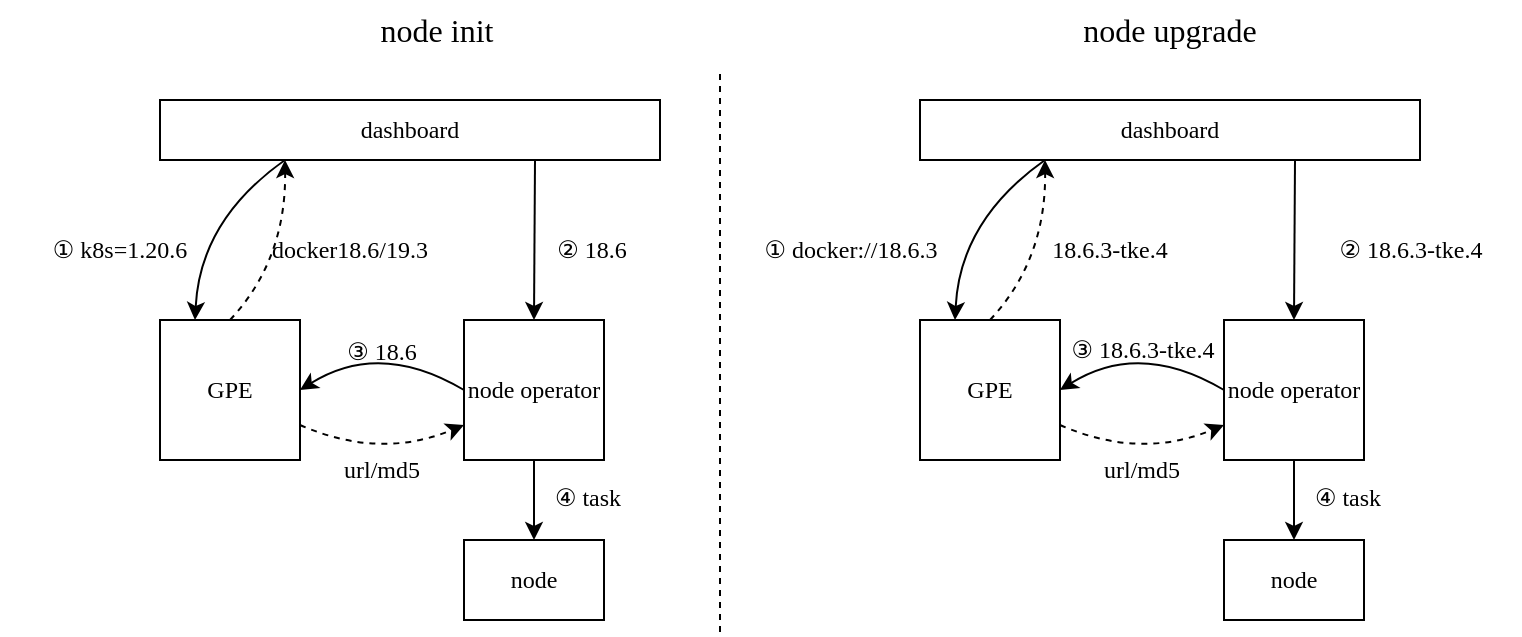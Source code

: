 <mxfile version="20.5.3" type="github">
  <diagram id="erSn2ZJzIVGId2-NjMvh" name="第 1 页">
    <mxGraphModel dx="1234" dy="740" grid="1" gridSize="10" guides="1" tooltips="1" connect="1" arrows="1" fold="1" page="1" pageScale="1" pageWidth="827" pageHeight="1169" math="0" shadow="0">
      <root>
        <mxCell id="0" />
        <mxCell id="1" parent="0" />
        <mxCell id="7pCLzzubviNgQuei55nn-2" value="" style="endArrow=none;html=1;rounded=0;dashed=1;fontFamily=source code pro;" edge="1" parent="1">
          <mxGeometry width="50" height="50" relative="1" as="geometry">
            <mxPoint x="390" y="486" as="sourcePoint" />
            <mxPoint x="390" y="206" as="targetPoint" />
          </mxGeometry>
        </mxCell>
        <mxCell id="7pCLzzubviNgQuei55nn-3" value="dashboard" style="rounded=0;whiteSpace=wrap;html=1;fontFamily=source code pro;" vertex="1" parent="1">
          <mxGeometry x="110" y="220" width="250" height="30" as="geometry" />
        </mxCell>
        <mxCell id="7pCLzzubviNgQuei55nn-5" value="node init" style="text;html=1;strokeColor=none;fillColor=none;align=center;verticalAlign=middle;whiteSpace=wrap;rounded=0;fontSize=16;fontFamily=source code pro;" vertex="1" parent="1">
          <mxGeometry x="196" y="170" width="105" height="30" as="geometry" />
        </mxCell>
        <mxCell id="7pCLzzubviNgQuei55nn-7" value="node operator" style="rounded=0;whiteSpace=wrap;html=1;fontFamily=source code pro;" vertex="1" parent="1">
          <mxGeometry x="262" y="330" width="70" height="70" as="geometry" />
        </mxCell>
        <mxCell id="7pCLzzubviNgQuei55nn-11" value="GPE" style="rounded=0;whiteSpace=wrap;html=1;fontFamily=source code pro;" vertex="1" parent="1">
          <mxGeometry x="110" y="330" width="70" height="70" as="geometry" />
        </mxCell>
        <mxCell id="7pCLzzubviNgQuei55nn-14" value="" style="endArrow=classic;html=1;rounded=0;curved=1;exitX=0.25;exitY=1;exitDx=0;exitDy=0;entryX=0.25;entryY=0;entryDx=0;entryDy=0;fontFamily=source code pro;" edge="1" parent="1" source="7pCLzzubviNgQuei55nn-3" target="7pCLzzubviNgQuei55nn-11">
          <mxGeometry width="50" height="50" relative="1" as="geometry">
            <mxPoint x="390" y="450" as="sourcePoint" />
            <mxPoint x="440" y="400" as="targetPoint" />
            <Array as="points">
              <mxPoint x="130" y="280" />
            </Array>
          </mxGeometry>
        </mxCell>
        <mxCell id="7pCLzzubviNgQuei55nn-15" value="① k8s=1.20.6" style="text;html=1;strokeColor=none;fillColor=none;align=center;verticalAlign=middle;whiteSpace=wrap;rounded=0;fontFamily=source code pro;" vertex="1" parent="1">
          <mxGeometry x="30" y="280" width="120" height="30" as="geometry" />
        </mxCell>
        <mxCell id="7pCLzzubviNgQuei55nn-16" value="" style="endArrow=classic;html=1;rounded=0;curved=1;entryX=0.25;entryY=1;entryDx=0;entryDy=0;exitX=0.5;exitY=0;exitDx=0;exitDy=0;dashed=1;fontFamily=source code pro;" edge="1" parent="1" source="7pCLzzubviNgQuei55nn-11" target="7pCLzzubviNgQuei55nn-3">
          <mxGeometry width="50" height="50" relative="1" as="geometry">
            <mxPoint x="390" y="440" as="sourcePoint" />
            <mxPoint x="440" y="390" as="targetPoint" />
            <Array as="points">
              <mxPoint x="173" y="300" />
            </Array>
          </mxGeometry>
        </mxCell>
        <mxCell id="7pCLzzubviNgQuei55nn-17" value="docker18.6/19.3" style="text;html=1;strokeColor=none;fillColor=none;align=center;verticalAlign=middle;whiteSpace=wrap;rounded=0;fontFamily=source code pro;" vertex="1" parent="1">
          <mxGeometry x="145" y="280" width="120" height="30" as="geometry" />
        </mxCell>
        <mxCell id="7pCLzzubviNgQuei55nn-19" value="" style="endArrow=classic;html=1;rounded=0;fontFamily=source code pro;fontSize=16;curved=1;exitX=0.75;exitY=1;exitDx=0;exitDy=0;entryX=0.5;entryY=0;entryDx=0;entryDy=0;" edge="1" parent="1" source="7pCLzzubviNgQuei55nn-3" target="7pCLzzubviNgQuei55nn-7">
          <mxGeometry width="50" height="50" relative="1" as="geometry">
            <mxPoint x="390" y="440" as="sourcePoint" />
            <mxPoint x="440" y="390" as="targetPoint" />
          </mxGeometry>
        </mxCell>
        <mxCell id="7pCLzzubviNgQuei55nn-20" value="② 18.6" style="text;html=1;strokeColor=none;fillColor=none;align=center;verticalAlign=middle;whiteSpace=wrap;rounded=0;fontFamily=source code pro;" vertex="1" parent="1">
          <mxGeometry x="301" y="280" width="50" height="30" as="geometry" />
        </mxCell>
        <mxCell id="7pCLzzubviNgQuei55nn-21" value="" style="endArrow=classic;html=1;rounded=0;curved=1;exitX=0;exitY=0.5;exitDx=0;exitDy=0;entryX=1;entryY=0.5;entryDx=0;entryDy=0;fontFamily=source code pro;" edge="1" parent="1" source="7pCLzzubviNgQuei55nn-7" target="7pCLzzubviNgQuei55nn-11">
          <mxGeometry width="50" height="50" relative="1" as="geometry">
            <mxPoint x="182.5" y="260" as="sourcePoint" />
            <mxPoint x="137.5" y="340" as="targetPoint" />
            <Array as="points">
              <mxPoint x="220" y="340" />
            </Array>
          </mxGeometry>
        </mxCell>
        <mxCell id="7pCLzzubviNgQuei55nn-22" value="" style="endArrow=classic;html=1;rounded=0;curved=1;entryX=0;entryY=0.75;entryDx=0;entryDy=0;exitX=1;exitY=0.75;exitDx=0;exitDy=0;dashed=1;fontFamily=source code pro;" edge="1" parent="1" source="7pCLzzubviNgQuei55nn-11" target="7pCLzzubviNgQuei55nn-7">
          <mxGeometry width="50" height="50" relative="1" as="geometry">
            <mxPoint x="155" y="340" as="sourcePoint" />
            <mxPoint x="182.5" y="260" as="targetPoint" />
            <Array as="points">
              <mxPoint x="220" y="400" />
            </Array>
          </mxGeometry>
        </mxCell>
        <mxCell id="7pCLzzubviNgQuei55nn-23" value="" style="endArrow=classic;html=1;rounded=0;fontFamily=source code pro;fontSize=16;curved=1;exitX=0.5;exitY=1;exitDx=0;exitDy=0;entryX=0.5;entryY=0;entryDx=0;entryDy=0;" edge="1" parent="1" source="7pCLzzubviNgQuei55nn-7" target="7pCLzzubviNgQuei55nn-24">
          <mxGeometry width="50" height="50" relative="1" as="geometry">
            <mxPoint x="297" y="450" as="sourcePoint" />
            <mxPoint x="297" y="460" as="targetPoint" />
          </mxGeometry>
        </mxCell>
        <mxCell id="7pCLzzubviNgQuei55nn-24" value="node" style="rounded=0;whiteSpace=wrap;html=1;fontFamily=source code pro;" vertex="1" parent="1">
          <mxGeometry x="262" y="440" width="70" height="40" as="geometry" />
        </mxCell>
        <mxCell id="7pCLzzubviNgQuei55nn-25" value="③ 18.6" style="text;html=1;strokeColor=none;fillColor=none;align=center;verticalAlign=middle;whiteSpace=wrap;rounded=0;fontFamily=source code pro;" vertex="1" parent="1">
          <mxGeometry x="196" y="331" width="50" height="30" as="geometry" />
        </mxCell>
        <mxCell id="7pCLzzubviNgQuei55nn-28" value="url/md5" style="text;html=1;strokeColor=none;fillColor=none;align=center;verticalAlign=middle;whiteSpace=wrap;rounded=0;fontFamily=source code pro;" vertex="1" parent="1">
          <mxGeometry x="196" y="390" width="50" height="30" as="geometry" />
        </mxCell>
        <mxCell id="7pCLzzubviNgQuei55nn-29" value="④ task" style="text;html=1;strokeColor=none;fillColor=none;align=center;verticalAlign=middle;whiteSpace=wrap;rounded=0;fontFamily=source code pro;" vertex="1" parent="1">
          <mxGeometry x="299" y="404" width="50" height="30" as="geometry" />
        </mxCell>
        <mxCell id="7pCLzzubviNgQuei55nn-30" value="dashboard" style="rounded=0;whiteSpace=wrap;html=1;fontFamily=source code pro;" vertex="1" parent="1">
          <mxGeometry x="490" y="220" width="250" height="30" as="geometry" />
        </mxCell>
        <mxCell id="7pCLzzubviNgQuei55nn-31" value="node upgrade" style="text;html=1;strokeColor=none;fillColor=none;align=center;verticalAlign=middle;whiteSpace=wrap;rounded=0;fontSize=16;fontFamily=source code pro;" vertex="1" parent="1">
          <mxGeometry x="553" y="170" width="124" height="30" as="geometry" />
        </mxCell>
        <mxCell id="7pCLzzubviNgQuei55nn-32" value="node operator" style="rounded=0;whiteSpace=wrap;html=1;fontFamily=source code pro;" vertex="1" parent="1">
          <mxGeometry x="642" y="330" width="70" height="70" as="geometry" />
        </mxCell>
        <mxCell id="7pCLzzubviNgQuei55nn-33" value="GPE" style="rounded=0;whiteSpace=wrap;html=1;fontFamily=source code pro;" vertex="1" parent="1">
          <mxGeometry x="490" y="330" width="70" height="70" as="geometry" />
        </mxCell>
        <mxCell id="7pCLzzubviNgQuei55nn-34" value="" style="endArrow=classic;html=1;rounded=0;curved=1;exitX=0.25;exitY=1;exitDx=0;exitDy=0;entryX=0.25;entryY=0;entryDx=0;entryDy=0;fontFamily=source code pro;" edge="1" source="7pCLzzubviNgQuei55nn-30" target="7pCLzzubviNgQuei55nn-33" parent="1">
          <mxGeometry width="50" height="50" relative="1" as="geometry">
            <mxPoint x="770" y="450" as="sourcePoint" />
            <mxPoint x="820" y="400" as="targetPoint" />
            <Array as="points">
              <mxPoint x="510" y="280" />
            </Array>
          </mxGeometry>
        </mxCell>
        <mxCell id="7pCLzzubviNgQuei55nn-35" value="" style="endArrow=classic;html=1;rounded=0;curved=1;entryX=0.25;entryY=1;entryDx=0;entryDy=0;exitX=0.5;exitY=0;exitDx=0;exitDy=0;dashed=1;fontFamily=source code pro;" edge="1" source="7pCLzzubviNgQuei55nn-33" target="7pCLzzubviNgQuei55nn-30" parent="1">
          <mxGeometry width="50" height="50" relative="1" as="geometry">
            <mxPoint x="770" y="440" as="sourcePoint" />
            <mxPoint x="820" y="390" as="targetPoint" />
            <Array as="points">
              <mxPoint x="553" y="300" />
            </Array>
          </mxGeometry>
        </mxCell>
        <mxCell id="7pCLzzubviNgQuei55nn-36" value="18.6.3-tke.4" style="text;html=1;strokeColor=none;fillColor=none;align=center;verticalAlign=middle;whiteSpace=wrap;rounded=0;fontFamily=source code pro;" vertex="1" parent="1">
          <mxGeometry x="525" y="280" width="120" height="30" as="geometry" />
        </mxCell>
        <mxCell id="7pCLzzubviNgQuei55nn-37" value="" style="endArrow=classic;html=1;rounded=0;fontFamily=source code pro;fontSize=16;curved=1;exitX=0.75;exitY=1;exitDx=0;exitDy=0;entryX=0.5;entryY=0;entryDx=0;entryDy=0;" edge="1" source="7pCLzzubviNgQuei55nn-30" target="7pCLzzubviNgQuei55nn-32" parent="1">
          <mxGeometry width="50" height="50" relative="1" as="geometry">
            <mxPoint x="770" y="440" as="sourcePoint" />
            <mxPoint x="820" y="390" as="targetPoint" />
          </mxGeometry>
        </mxCell>
        <mxCell id="7pCLzzubviNgQuei55nn-38" value="② 18.6.3-tke.4" style="text;html=1;strokeColor=none;fillColor=none;align=center;verticalAlign=middle;whiteSpace=wrap;rounded=0;fontFamily=source code pro;" vertex="1" parent="1">
          <mxGeometry x="681" y="280" width="109" height="30" as="geometry" />
        </mxCell>
        <mxCell id="7pCLzzubviNgQuei55nn-39" value="" style="endArrow=classic;html=1;rounded=0;curved=1;exitX=0;exitY=0.5;exitDx=0;exitDy=0;entryX=1;entryY=0.5;entryDx=0;entryDy=0;fontFamily=source code pro;" edge="1" source="7pCLzzubviNgQuei55nn-32" target="7pCLzzubviNgQuei55nn-33" parent="1">
          <mxGeometry width="50" height="50" relative="1" as="geometry">
            <mxPoint x="562.5" y="260" as="sourcePoint" />
            <mxPoint x="517.5" y="340" as="targetPoint" />
            <Array as="points">
              <mxPoint x="600" y="340" />
            </Array>
          </mxGeometry>
        </mxCell>
        <mxCell id="7pCLzzubviNgQuei55nn-40" value="" style="endArrow=classic;html=1;rounded=0;curved=1;entryX=0;entryY=0.75;entryDx=0;entryDy=0;exitX=1;exitY=0.75;exitDx=0;exitDy=0;dashed=1;fontFamily=source code pro;" edge="1" source="7pCLzzubviNgQuei55nn-33" target="7pCLzzubviNgQuei55nn-32" parent="1">
          <mxGeometry width="50" height="50" relative="1" as="geometry">
            <mxPoint x="535" y="340" as="sourcePoint" />
            <mxPoint x="562.5" y="260" as="targetPoint" />
            <Array as="points">
              <mxPoint x="600" y="400" />
            </Array>
          </mxGeometry>
        </mxCell>
        <mxCell id="7pCLzzubviNgQuei55nn-41" value="" style="endArrow=classic;html=1;rounded=0;fontFamily=source code pro;fontSize=16;curved=1;exitX=0.5;exitY=1;exitDx=0;exitDy=0;entryX=0.5;entryY=0;entryDx=0;entryDy=0;" edge="1" source="7pCLzzubviNgQuei55nn-32" target="7pCLzzubviNgQuei55nn-42" parent="1">
          <mxGeometry width="50" height="50" relative="1" as="geometry">
            <mxPoint x="677" y="450" as="sourcePoint" />
            <mxPoint x="677" y="460" as="targetPoint" />
          </mxGeometry>
        </mxCell>
        <mxCell id="7pCLzzubviNgQuei55nn-42" value="node" style="rounded=0;whiteSpace=wrap;html=1;fontFamily=source code pro;" vertex="1" parent="1">
          <mxGeometry x="642" y="440" width="70" height="40" as="geometry" />
        </mxCell>
        <mxCell id="7pCLzzubviNgQuei55nn-44" value="url/md5" style="text;html=1;strokeColor=none;fillColor=none;align=center;verticalAlign=middle;whiteSpace=wrap;rounded=0;fontFamily=source code pro;" vertex="1" parent="1">
          <mxGeometry x="576" y="390" width="50" height="30" as="geometry" />
        </mxCell>
        <mxCell id="7pCLzzubviNgQuei55nn-45" value="④ task" style="text;html=1;strokeColor=none;fillColor=none;align=center;verticalAlign=middle;whiteSpace=wrap;rounded=0;fontFamily=source code pro;" vertex="1" parent="1">
          <mxGeometry x="679" y="404" width="50" height="30" as="geometry" />
        </mxCell>
        <mxCell id="7pCLzzubviNgQuei55nn-46" value="① docker://18.6.3" style="text;html=1;strokeColor=none;fillColor=none;align=center;verticalAlign=middle;whiteSpace=wrap;rounded=0;fontFamily=source code pro;" vertex="1" parent="1">
          <mxGeometry x="386" y="280" width="139" height="30" as="geometry" />
        </mxCell>
        <mxCell id="7pCLzzubviNgQuei55nn-48" value="③ 18.6.3-tke.4" style="text;html=1;strokeColor=none;fillColor=none;align=center;verticalAlign=middle;whiteSpace=wrap;rounded=0;fontFamily=source code pro;" vertex="1" parent="1">
          <mxGeometry x="546.5" y="330" width="109" height="30" as="geometry" />
        </mxCell>
      </root>
    </mxGraphModel>
  </diagram>
</mxfile>
